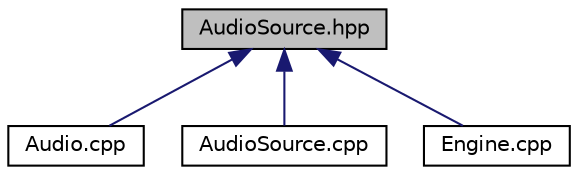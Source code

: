 digraph "AudioSource.hpp"
{
  edge [fontname="Helvetica",fontsize="10",labelfontname="Helvetica",labelfontsize="10"];
  node [fontname="Helvetica",fontsize="10",shape=record];
  Node14 [label="AudioSource.hpp",height=0.2,width=0.4,color="black", fillcolor="grey75", style="filled", fontcolor="black"];
  Node14 -> Node15 [dir="back",color="midnightblue",fontsize="10",style="solid",fontname="Helvetica"];
  Node15 [label="Audio.cpp",height=0.2,width=0.4,color="black", fillcolor="white", style="filled",URL="$_audio_8cpp.html"];
  Node14 -> Node16 [dir="back",color="midnightblue",fontsize="10",style="solid",fontname="Helvetica"];
  Node16 [label="AudioSource.cpp",height=0.2,width=0.4,color="black", fillcolor="white", style="filled",URL="$_audio_source_8cpp.html"];
  Node14 -> Node17 [dir="back",color="midnightblue",fontsize="10",style="solid",fontname="Helvetica"];
  Node17 [label="Engine.cpp",height=0.2,width=0.4,color="black", fillcolor="white", style="filled",URL="$_engine_8cpp.html"];
}
